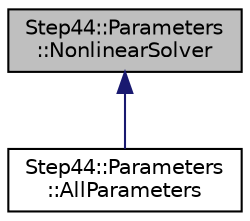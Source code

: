 digraph "Step44::Parameters::NonlinearSolver"
{
 // LATEX_PDF_SIZE
  edge [fontname="Helvetica",fontsize="10",labelfontname="Helvetica",labelfontsize="10"];
  node [fontname="Helvetica",fontsize="10",shape=record];
  Node1 [label="Step44::Parameters\l::NonlinearSolver",height=0.2,width=0.4,color="black", fillcolor="grey75", style="filled", fontcolor="black",tooltip=" "];
  Node1 -> Node2 [dir="back",color="midnightblue",fontsize="10",style="solid",fontname="Helvetica"];
  Node2 [label="Step44::Parameters\l::AllParameters",height=0.2,width=0.4,color="black", fillcolor="white", style="filled",URL="$structStep44_1_1Parameters_1_1AllParameters.html",tooltip=" "];
}
